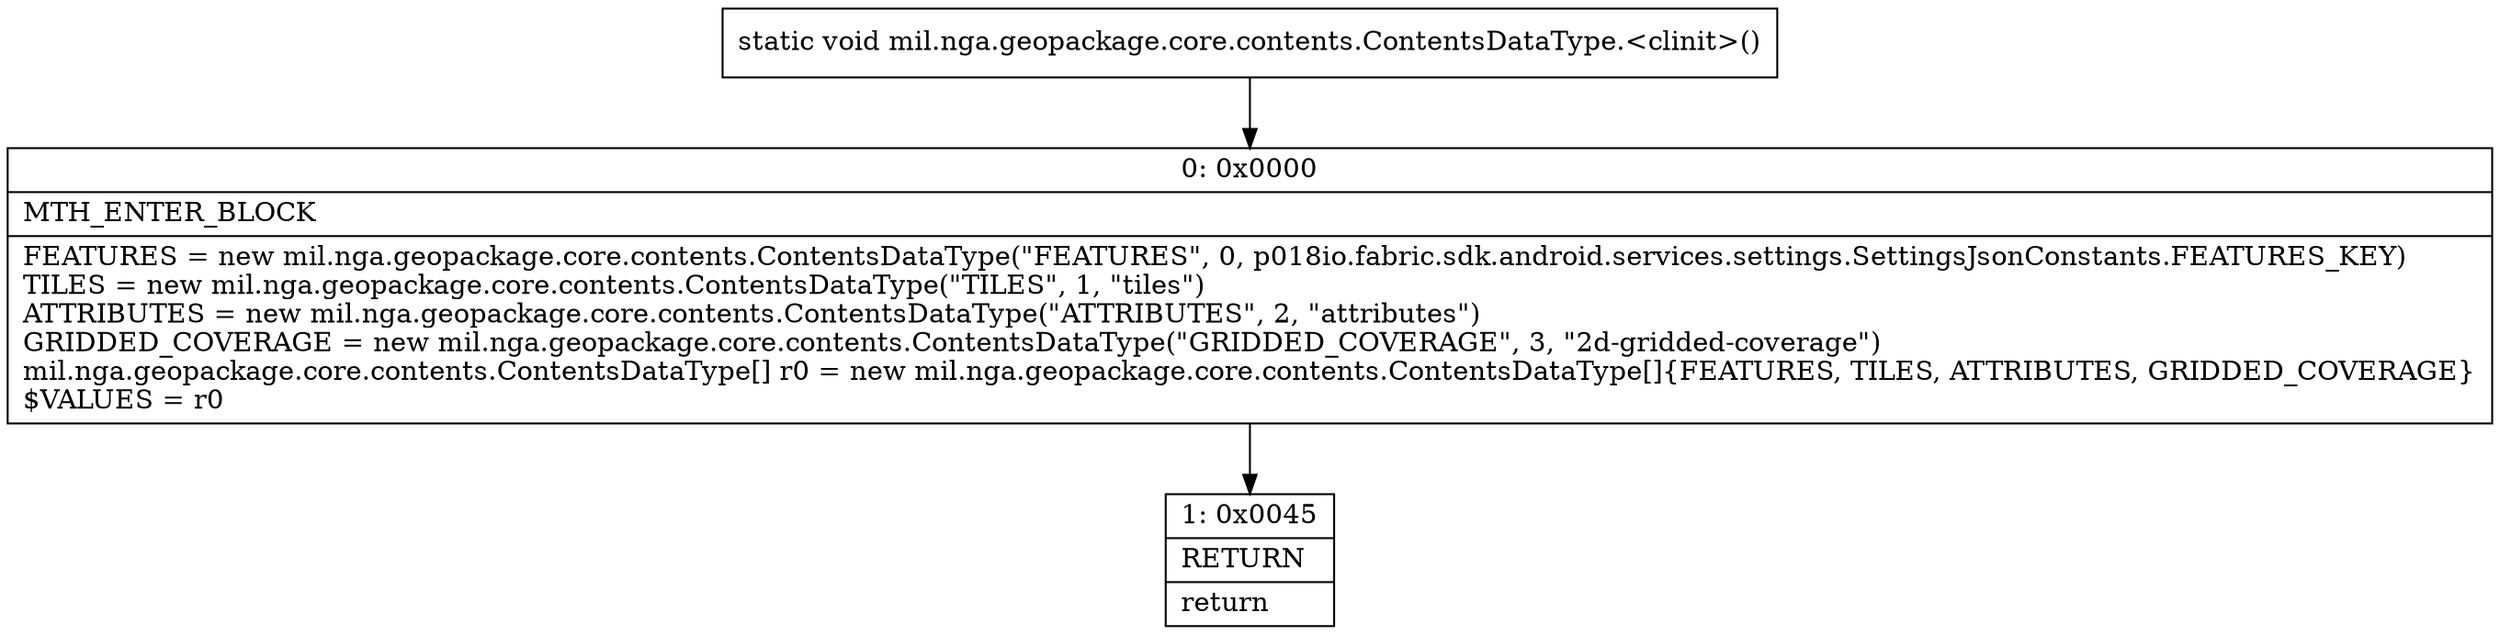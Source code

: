 digraph "CFG formil.nga.geopackage.core.contents.ContentsDataType.\<clinit\>()V" {
Node_0 [shape=record,label="{0\:\ 0x0000|MTH_ENTER_BLOCK\l|FEATURES = new mil.nga.geopackage.core.contents.ContentsDataType(\"FEATURES\", 0, p018io.fabric.sdk.android.services.settings.SettingsJsonConstants.FEATURES_KEY)\lTILES = new mil.nga.geopackage.core.contents.ContentsDataType(\"TILES\", 1, \"tiles\")\lATTRIBUTES = new mil.nga.geopackage.core.contents.ContentsDataType(\"ATTRIBUTES\", 2, \"attributes\")\lGRIDDED_COVERAGE = new mil.nga.geopackage.core.contents.ContentsDataType(\"GRIDDED_COVERAGE\", 3, \"2d\-gridded\-coverage\")\lmil.nga.geopackage.core.contents.ContentsDataType[] r0 = new mil.nga.geopackage.core.contents.ContentsDataType[]\{FEATURES, TILES, ATTRIBUTES, GRIDDED_COVERAGE\}\l$VALUES = r0\l}"];
Node_1 [shape=record,label="{1\:\ 0x0045|RETURN\l|return\l}"];
MethodNode[shape=record,label="{static void mil.nga.geopackage.core.contents.ContentsDataType.\<clinit\>() }"];
MethodNode -> Node_0;
Node_0 -> Node_1;
}

